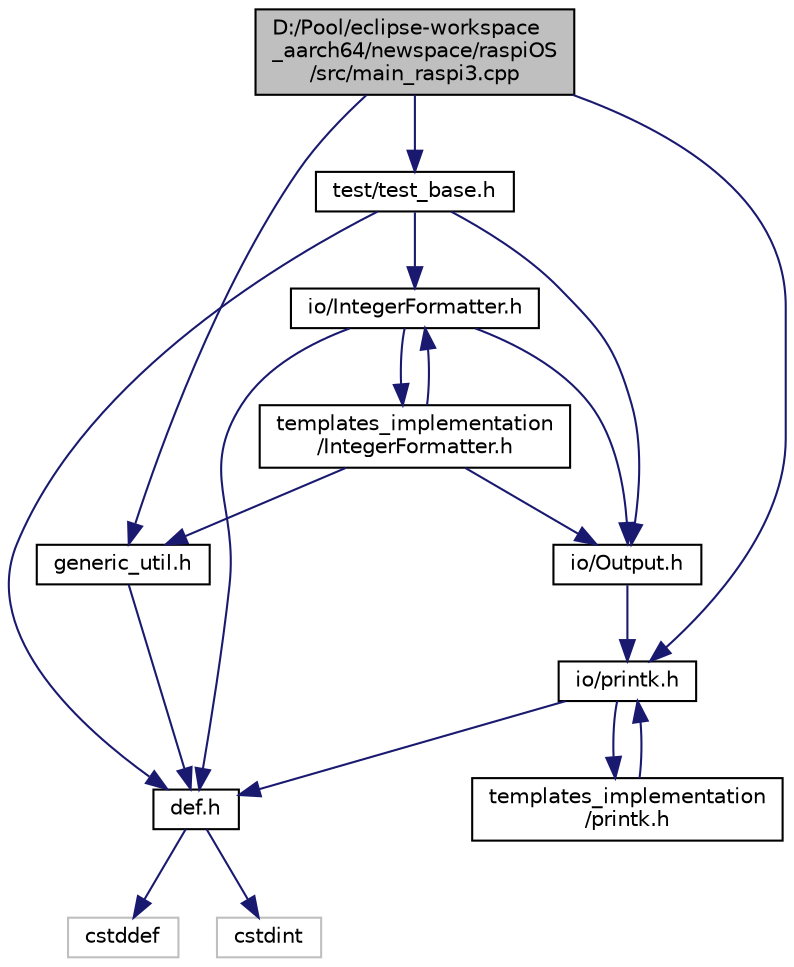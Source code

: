 digraph "D:/Pool/eclipse-workspace_aarch64/newspace/raspiOS/src/main_raspi3.cpp"
{
  edge [fontname="Helvetica",fontsize="10",labelfontname="Helvetica",labelfontsize="10"];
  node [fontname="Helvetica",fontsize="10",shape=record];
  Node3811 [label="D:/Pool/eclipse-workspace\l_aarch64/newspace/raspiOS\l/src/main_raspi3.cpp",height=0.2,width=0.4,color="black", fillcolor="grey75", style="filled", fontcolor="black"];
  Node3811 -> Node3812 [color="midnightblue",fontsize="10",style="solid",fontname="Helvetica"];
  Node3812 [label="generic_util.h",height=0.2,width=0.4,color="black", fillcolor="white", style="filled",URL="$d6/d93/generic__util_8h.html"];
  Node3812 -> Node3813 [color="midnightblue",fontsize="10",style="solid",fontname="Helvetica"];
  Node3813 [label="def.h",height=0.2,width=0.4,color="black", fillcolor="white", style="filled",URL="$d4/da4/def_8h.html"];
  Node3813 -> Node3814 [color="midnightblue",fontsize="10",style="solid",fontname="Helvetica"];
  Node3814 [label="cstddef",height=0.2,width=0.4,color="grey75", fillcolor="white", style="filled"];
  Node3813 -> Node3815 [color="midnightblue",fontsize="10",style="solid",fontname="Helvetica"];
  Node3815 [label="cstdint",height=0.2,width=0.4,color="grey75", fillcolor="white", style="filled"];
  Node3811 -> Node3816 [color="midnightblue",fontsize="10",style="solid",fontname="Helvetica"];
  Node3816 [label="test/test_base.h",height=0.2,width=0.4,color="black", fillcolor="white", style="filled",URL="$dc/d74/test__base_8h.html"];
  Node3816 -> Node3813 [color="midnightblue",fontsize="10",style="solid",fontname="Helvetica"];
  Node3816 -> Node3817 [color="midnightblue",fontsize="10",style="solid",fontname="Helvetica"];
  Node3817 [label="io/Output.h",height=0.2,width=0.4,color="black", fillcolor="white", style="filled",URL="$d6/d77/_output_8h.html"];
  Node3817 -> Node3818 [color="midnightblue",fontsize="10",style="solid",fontname="Helvetica"];
  Node3818 [label="io/printk.h",height=0.2,width=0.4,color="black", fillcolor="white", style="filled",URL="$dd/d17/io_2printk_8h.html"];
  Node3818 -> Node3813 [color="midnightblue",fontsize="10",style="solid",fontname="Helvetica"];
  Node3818 -> Node3819 [color="midnightblue",fontsize="10",style="solid",fontname="Helvetica"];
  Node3819 [label="templates_implementation\l/printk.h",height=0.2,width=0.4,color="black", fillcolor="white", style="filled",URL="$d7/d95/templates__implementation_2printk_8h.html"];
  Node3819 -> Node3818 [color="midnightblue",fontsize="10",style="solid",fontname="Helvetica"];
  Node3816 -> Node3820 [color="midnightblue",fontsize="10",style="solid",fontname="Helvetica"];
  Node3820 [label="io/IntegerFormatter.h",height=0.2,width=0.4,color="black", fillcolor="white", style="filled",URL="$d5/d7b/io_2_integer_formatter_8h.html"];
  Node3820 -> Node3813 [color="midnightblue",fontsize="10",style="solid",fontname="Helvetica"];
  Node3820 -> Node3817 [color="midnightblue",fontsize="10",style="solid",fontname="Helvetica"];
  Node3820 -> Node3821 [color="midnightblue",fontsize="10",style="solid",fontname="Helvetica"];
  Node3821 [label="templates_implementation\l/IntegerFormatter.h",height=0.2,width=0.4,color="black", fillcolor="white", style="filled",URL="$dc/d84/templates__implementation_2_integer_formatter_8h.html"];
  Node3821 -> Node3820 [color="midnightblue",fontsize="10",style="solid",fontname="Helvetica"];
  Node3821 -> Node3812 [color="midnightblue",fontsize="10",style="solid",fontname="Helvetica"];
  Node3821 -> Node3817 [color="midnightblue",fontsize="10",style="solid",fontname="Helvetica"];
  Node3811 -> Node3818 [color="midnightblue",fontsize="10",style="solid",fontname="Helvetica"];
}
